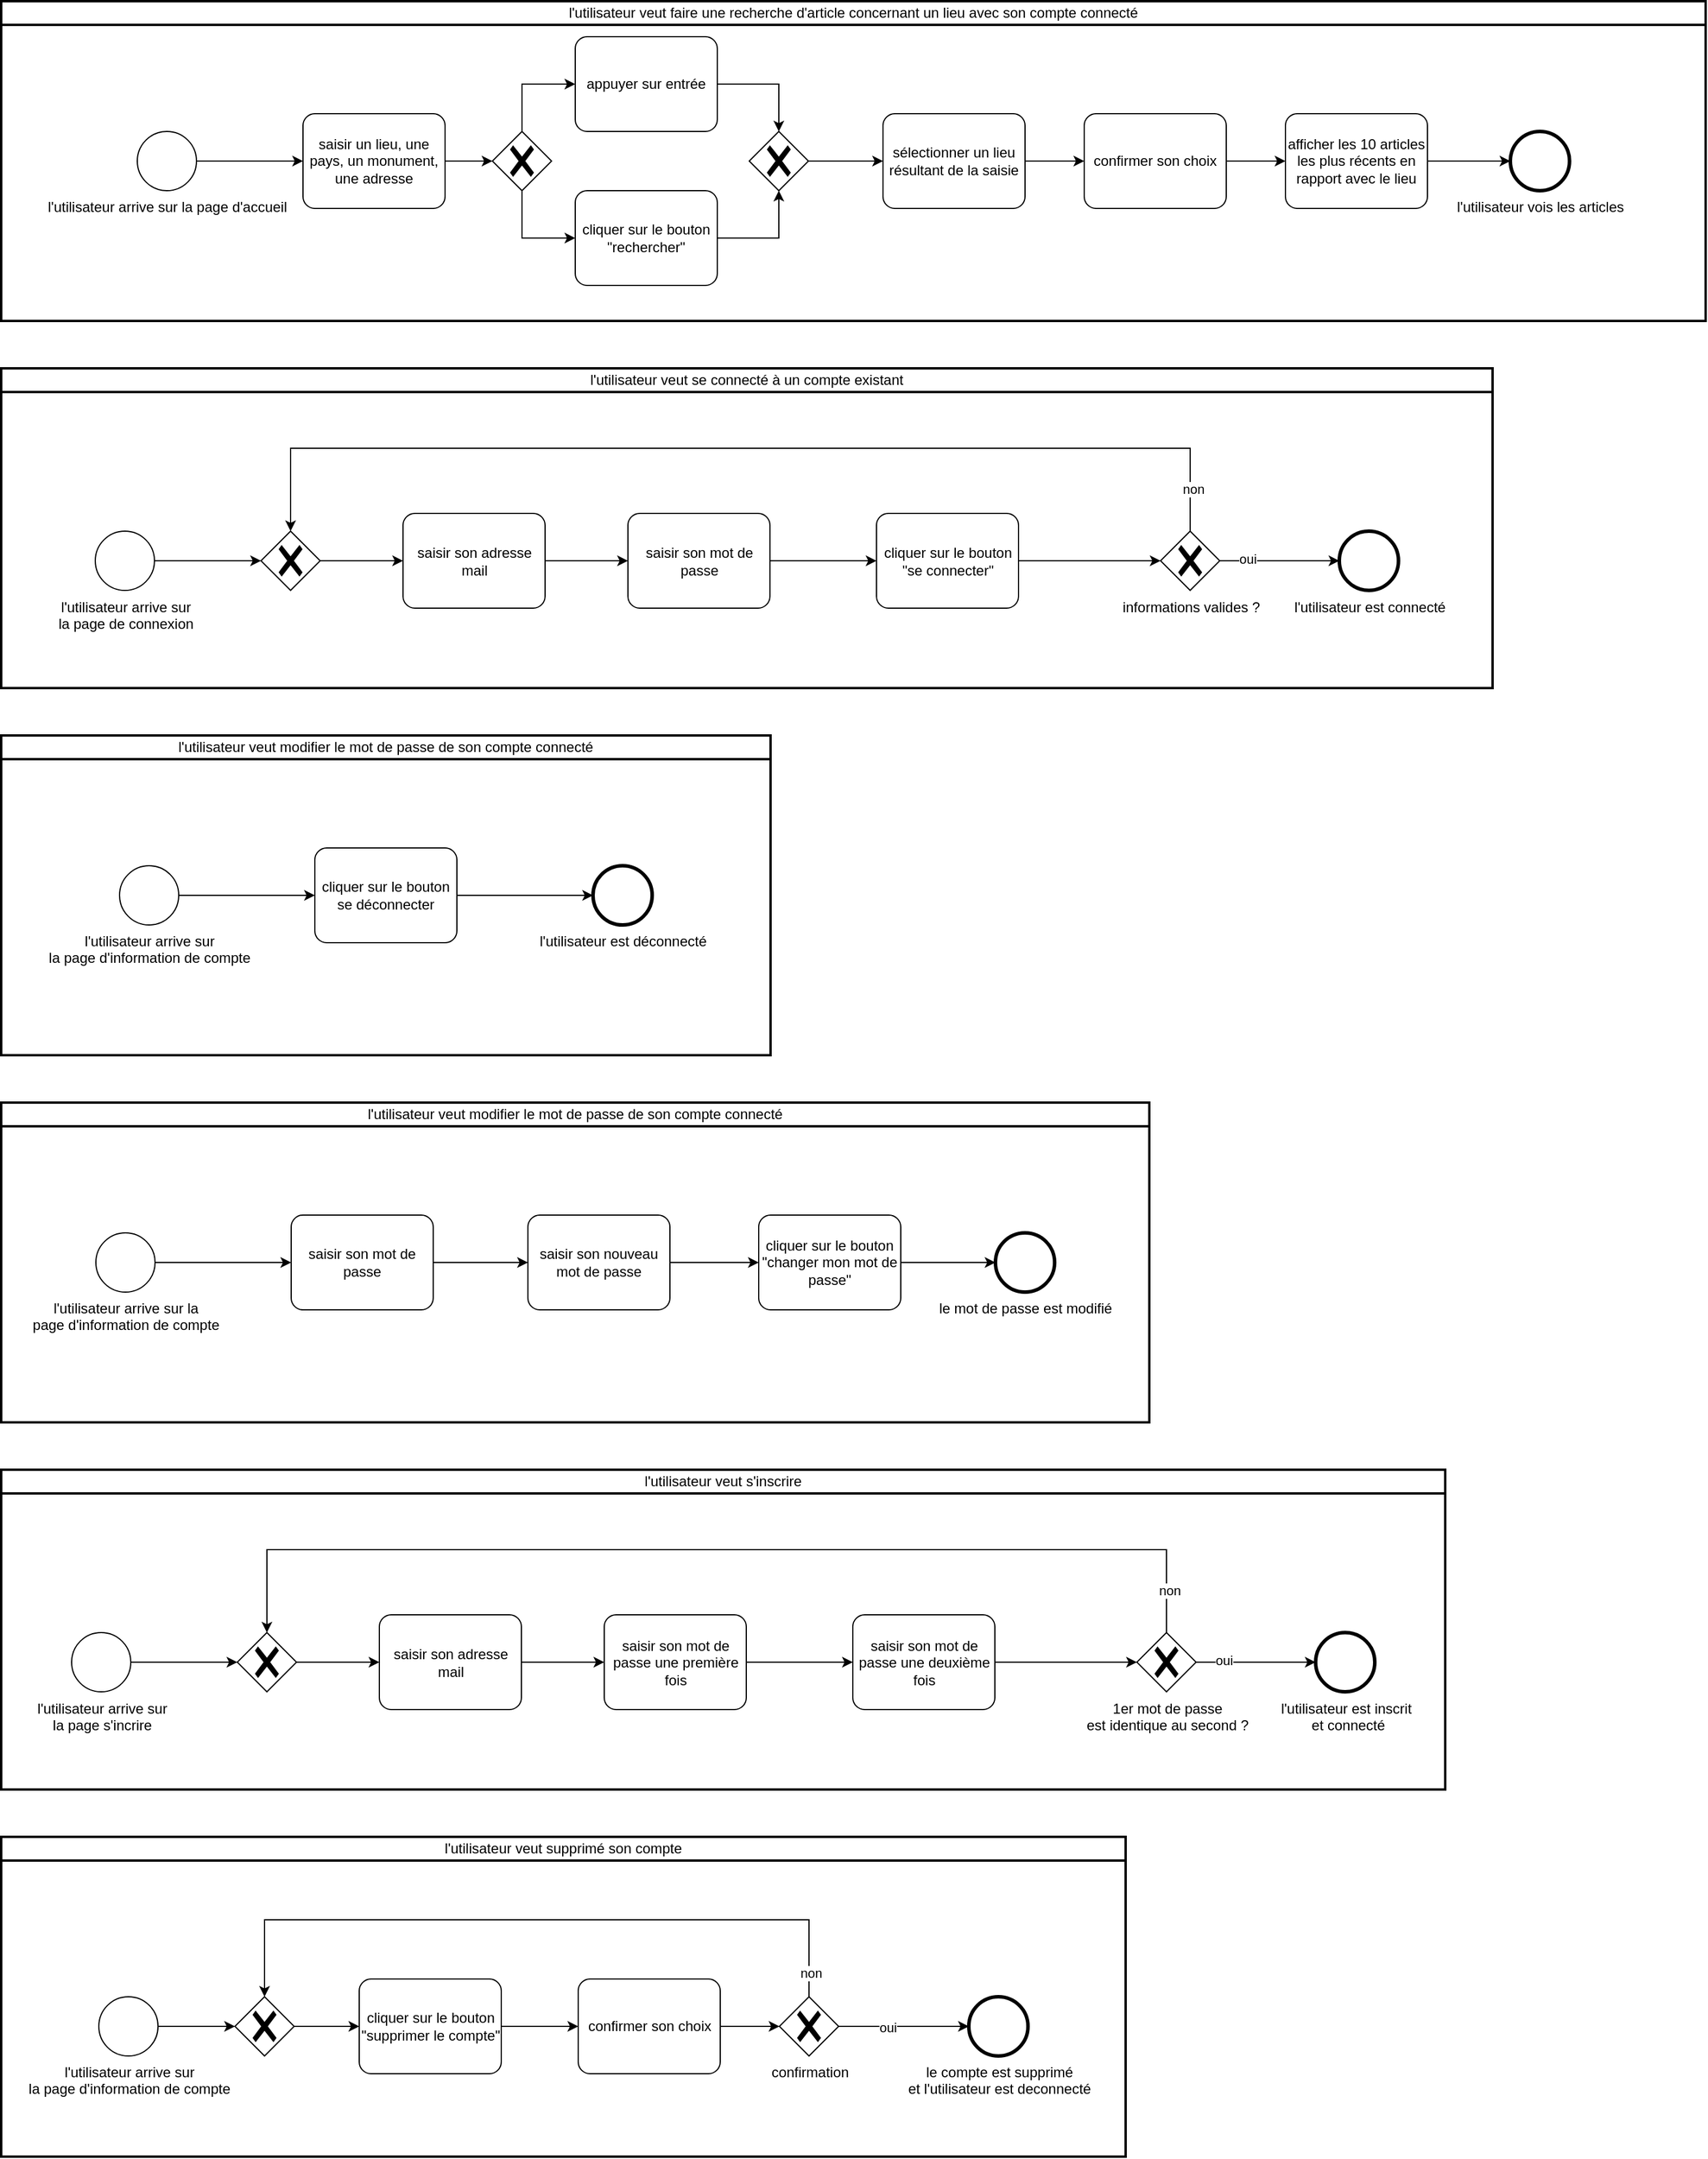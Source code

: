 <mxfile version="24.1.0" type="device">
  <diagram name="Page-1" id="KtthcLOev4WSxV8cNlgP">
    <mxGraphModel dx="4097" dy="3543" grid="1" gridSize="10" guides="1" tooltips="1" connect="1" arrows="1" fold="1" page="1" pageScale="1" pageWidth="827" pageHeight="1169" math="0" shadow="0">
      <root>
        <mxCell id="0" />
        <mxCell id="1" parent="0" />
        <mxCell id="ZIAsQ6MfSk-UaTK9Eklu-133" value="&lt;span style=&quot;text-wrap: nowrap; background-color: rgb(255, 255, 255);&quot;&gt;l&#39;utilisateur veut modifier le mot de passe de son compte connecté&lt;/span&gt;" style="swimlane;html=1;startSize=20;fontStyle=0;collapsible=0;horizontal=1;swimlaneLine=1;strokeWidth=2;swimlaneFillColor=#ffffff;whiteSpace=wrap;" vertex="1" parent="1">
          <mxGeometry x="80" y="-500" width="650" height="270" as="geometry" />
        </mxCell>
        <mxCell id="ZIAsQ6MfSk-UaTK9Eklu-59" value="l&#39;utilisateur arrive sur &lt;br&gt;la page d&#39;information de compte" style="points=[[0.145,0.145,0],[0.5,0,0],[0.855,0.145,0],[1,0.5,0],[0.855,0.855,0],[0.5,1,0],[0.145,0.855,0],[0,0.5,0]];shape=mxgraph.bpmn.event;html=1;verticalLabelPosition=bottom;labelBackgroundColor=#ffffff;verticalAlign=top;align=center;perimeter=ellipsePerimeter;outlineConnect=0;aspect=fixed;outline=standard;symbol=general;" vertex="1" parent="ZIAsQ6MfSk-UaTK9Eklu-133">
          <mxGeometry x="100" y="110" width="50" height="50" as="geometry" />
        </mxCell>
        <mxCell id="ZIAsQ6MfSk-UaTK9Eklu-60" value="cliquer sur le bouton se déconnecter" style="points=[[0.25,0,0],[0.5,0,0],[0.75,0,0],[1,0.25,0],[1,0.5,0],[1,0.75,0],[0.75,1,0],[0.5,1,0],[0.25,1,0],[0,0.75,0],[0,0.5,0],[0,0.25,0]];shape=mxgraph.bpmn.task;whiteSpace=wrap;rectStyle=rounded;size=10;html=1;container=1;expand=0;collapsible=0;taskMarker=abstract;" vertex="1" parent="ZIAsQ6MfSk-UaTK9Eklu-133">
          <mxGeometry x="265" y="95" width="120" height="80" as="geometry" />
        </mxCell>
        <mxCell id="ZIAsQ6MfSk-UaTK9Eklu-61" value="l&#39;utilisateur est déconnecté" style="points=[[0.145,0.145,0],[0.5,0,0],[0.855,0.145,0],[1,0.5,0],[0.855,0.855,0],[0.5,1,0],[0.145,0.855,0],[0,0.5,0]];shape=mxgraph.bpmn.event;html=1;verticalLabelPosition=bottom;labelBackgroundColor=#ffffff;verticalAlign=top;align=center;perimeter=ellipsePerimeter;outlineConnect=0;aspect=fixed;outline=end;symbol=terminate2;" vertex="1" parent="ZIAsQ6MfSk-UaTK9Eklu-133">
          <mxGeometry x="500" y="110" width="50" height="50" as="geometry" />
        </mxCell>
        <mxCell id="ZIAsQ6MfSk-UaTK9Eklu-62" style="edgeStyle=orthogonalEdgeStyle;rounded=0;orthogonalLoop=1;jettySize=auto;html=1;exitX=1;exitY=0.5;exitDx=0;exitDy=0;exitPerimeter=0;entryX=0;entryY=0.5;entryDx=0;entryDy=0;entryPerimeter=0;" edge="1" parent="ZIAsQ6MfSk-UaTK9Eklu-133" source="ZIAsQ6MfSk-UaTK9Eklu-59" target="ZIAsQ6MfSk-UaTK9Eklu-60">
          <mxGeometry relative="1" as="geometry" />
        </mxCell>
        <mxCell id="ZIAsQ6MfSk-UaTK9Eklu-63" style="edgeStyle=orthogonalEdgeStyle;rounded=0;orthogonalLoop=1;jettySize=auto;html=1;exitX=1;exitY=0.5;exitDx=0;exitDy=0;exitPerimeter=0;entryX=0;entryY=0.5;entryDx=0;entryDy=0;entryPerimeter=0;" edge="1" parent="ZIAsQ6MfSk-UaTK9Eklu-133" source="ZIAsQ6MfSk-UaTK9Eklu-60" target="ZIAsQ6MfSk-UaTK9Eklu-61">
          <mxGeometry relative="1" as="geometry" />
        </mxCell>
        <mxCell id="ZIAsQ6MfSk-UaTK9Eklu-115" value="&lt;span style=&quot;text-wrap: nowrap; background-color: rgb(255, 255, 255);&quot;&gt;l&#39;utilisateur veut se connecté à un compte existant&lt;/span&gt;" style="swimlane;html=1;startSize=20;fontStyle=0;collapsible=0;horizontal=1;swimlaneLine=1;strokeWidth=2;swimlaneFillColor=#ffffff;whiteSpace=wrap;" vertex="1" parent="1">
          <mxGeometry x="80" y="-810" width="1260" height="270" as="geometry" />
        </mxCell>
        <mxCell id="ZIAsQ6MfSk-UaTK9Eklu-4" value="l&#39;utilisateur arrive sur &lt;br&gt;la page de connexion" style="points=[[0.145,0.145,0],[0.5,0,0],[0.855,0.145,0],[1,0.5,0],[0.855,0.855,0],[0.5,1,0],[0.145,0.855,0],[0,0.5,0]];shape=mxgraph.bpmn.event;html=1;verticalLabelPosition=bottom;labelBackgroundColor=#ffffff;verticalAlign=top;align=center;perimeter=ellipsePerimeter;outlineConnect=0;aspect=fixed;outline=standard;symbol=general;" vertex="1" parent="ZIAsQ6MfSk-UaTK9Eklu-115">
          <mxGeometry x="79.5" y="137.5" width="50" height="50" as="geometry" />
        </mxCell>
        <mxCell id="ZIAsQ6MfSk-UaTK9Eklu-38" style="edgeStyle=orthogonalEdgeStyle;rounded=0;orthogonalLoop=1;jettySize=auto;html=1;exitX=1;exitY=0.5;exitDx=0;exitDy=0;exitPerimeter=0;entryX=0;entryY=0.5;entryDx=0;entryDy=0;entryPerimeter=0;" edge="1" parent="ZIAsQ6MfSk-UaTK9Eklu-115" source="ZIAsQ6MfSk-UaTK9Eklu-4" target="ZIAsQ6MfSk-UaTK9Eklu-53">
          <mxGeometry relative="1" as="geometry">
            <mxPoint x="219.5" y="162.5" as="targetPoint" />
          </mxGeometry>
        </mxCell>
        <mxCell id="ZIAsQ6MfSk-UaTK9Eklu-39" value="saisir son mot de passe" style="points=[[0.25,0,0],[0.5,0,0],[0.75,0,0],[1,0.25,0],[1,0.5,0],[1,0.75,0],[0.75,1,0],[0.5,1,0],[0.25,1,0],[0,0.75,0],[0,0.5,0],[0,0.25,0]];shape=mxgraph.bpmn.task;whiteSpace=wrap;rectStyle=rounded;size=10;html=1;container=1;expand=0;collapsible=0;taskMarker=abstract;" vertex="1" parent="ZIAsQ6MfSk-UaTK9Eklu-115">
          <mxGeometry x="529.5" y="122.5" width="120" height="80" as="geometry" />
        </mxCell>
        <mxCell id="ZIAsQ6MfSk-UaTK9Eklu-40" style="edgeStyle=orthogonalEdgeStyle;rounded=0;orthogonalLoop=1;jettySize=auto;html=1;exitX=1;exitY=0.5;exitDx=0;exitDy=0;exitPerimeter=0;entryX=0;entryY=0.5;entryDx=0;entryDy=0;entryPerimeter=0;" edge="1" parent="ZIAsQ6MfSk-UaTK9Eklu-115" source="ZIAsQ6MfSk-UaTK9Eklu-52" target="ZIAsQ6MfSk-UaTK9Eklu-39">
          <mxGeometry relative="1" as="geometry">
            <mxPoint x="439.5" y="162.5" as="sourcePoint" />
          </mxGeometry>
        </mxCell>
        <mxCell id="ZIAsQ6MfSk-UaTK9Eklu-41" value="cliquer sur le bouton &quot;se connecter&quot;" style="points=[[0.25,0,0],[0.5,0,0],[0.75,0,0],[1,0.25,0],[1,0.5,0],[1,0.75,0],[0.75,1,0],[0.5,1,0],[0.25,1,0],[0,0.75,0],[0,0.5,0],[0,0.25,0]];shape=mxgraph.bpmn.task;whiteSpace=wrap;rectStyle=rounded;size=10;html=1;container=1;expand=0;collapsible=0;taskMarker=abstract;" vertex="1" parent="ZIAsQ6MfSk-UaTK9Eklu-115">
          <mxGeometry x="739.5" y="122.5" width="120" height="80" as="geometry" />
        </mxCell>
        <mxCell id="ZIAsQ6MfSk-UaTK9Eklu-42" style="edgeStyle=orthogonalEdgeStyle;rounded=0;orthogonalLoop=1;jettySize=auto;html=1;exitX=1;exitY=0.5;exitDx=0;exitDy=0;exitPerimeter=0;entryX=0;entryY=0.5;entryDx=0;entryDy=0;entryPerimeter=0;" edge="1" parent="ZIAsQ6MfSk-UaTK9Eklu-115" source="ZIAsQ6MfSk-UaTK9Eklu-39" target="ZIAsQ6MfSk-UaTK9Eklu-41">
          <mxGeometry relative="1" as="geometry" />
        </mxCell>
        <mxCell id="ZIAsQ6MfSk-UaTK9Eklu-44" style="edgeStyle=orthogonalEdgeStyle;rounded=0;orthogonalLoop=1;jettySize=auto;html=1;exitX=1;exitY=0.5;exitDx=0;exitDy=0;exitPerimeter=0;entryX=0;entryY=0.5;entryDx=0;entryDy=0;entryPerimeter=0;" edge="1" parent="ZIAsQ6MfSk-UaTK9Eklu-115" source="ZIAsQ6MfSk-UaTK9Eklu-41" target="ZIAsQ6MfSk-UaTK9Eklu-45">
          <mxGeometry relative="1" as="geometry">
            <mxPoint x="949.5" y="162.5" as="targetPoint" />
          </mxGeometry>
        </mxCell>
        <mxCell id="ZIAsQ6MfSk-UaTK9Eklu-45" value="informations valides ?" style="points=[[0.25,0.25,0],[0.5,0,0],[0.75,0.25,0],[1,0.5,0],[0.75,0.75,0],[0.5,1,0],[0.25,0.75,0],[0,0.5,0]];shape=mxgraph.bpmn.gateway2;html=1;verticalLabelPosition=bottom;labelBackgroundColor=#ffffff;verticalAlign=top;align=center;perimeter=rhombusPerimeter;outlineConnect=0;outline=none;symbol=none;gwType=exclusive;" vertex="1" parent="ZIAsQ6MfSk-UaTK9Eklu-115">
          <mxGeometry x="979.5" y="137.5" width="50" height="50" as="geometry" />
        </mxCell>
        <mxCell id="ZIAsQ6MfSk-UaTK9Eklu-48" value="l&#39;utilisateur est connecté" style="points=[[0.145,0.145,0],[0.5,0,0],[0.855,0.145,0],[1,0.5,0],[0.855,0.855,0],[0.5,1,0],[0.145,0.855,0],[0,0.5,0]];shape=mxgraph.bpmn.event;html=1;verticalLabelPosition=bottom;labelBackgroundColor=#ffffff;verticalAlign=top;align=center;perimeter=ellipsePerimeter;outlineConnect=0;aspect=fixed;outline=end;symbol=terminate2;" vertex="1" parent="ZIAsQ6MfSk-UaTK9Eklu-115">
          <mxGeometry x="1130.5" y="137.5" width="50" height="50" as="geometry" />
        </mxCell>
        <mxCell id="ZIAsQ6MfSk-UaTK9Eklu-52" value="saisir son adresse mail" style="points=[[0.25,0,0],[0.5,0,0],[0.75,0,0],[1,0.25,0],[1,0.5,0],[1,0.75,0],[0.75,1,0],[0.5,1,0],[0.25,1,0],[0,0.75,0],[0,0.5,0],[0,0.25,0]];shape=mxgraph.bpmn.task;whiteSpace=wrap;rectStyle=rounded;size=10;html=1;container=1;expand=0;collapsible=0;taskMarker=abstract;" vertex="1" parent="ZIAsQ6MfSk-UaTK9Eklu-115">
          <mxGeometry x="339.5" y="122.5" width="120" height="80" as="geometry" />
        </mxCell>
        <mxCell id="ZIAsQ6MfSk-UaTK9Eklu-53" value="" style="points=[[0.25,0.25,0],[0.5,0,0],[0.75,0.25,0],[1,0.5,0],[0.75,0.75,0],[0.5,1,0],[0.25,0.75,0],[0,0.5,0]];shape=mxgraph.bpmn.gateway2;html=1;verticalLabelPosition=bottom;labelBackgroundColor=#ffffff;verticalAlign=top;align=center;perimeter=rhombusPerimeter;outlineConnect=0;outline=none;symbol=none;gwType=exclusive;" vertex="1" parent="ZIAsQ6MfSk-UaTK9Eklu-115">
          <mxGeometry x="219.5" y="137.5" width="50" height="50" as="geometry" />
        </mxCell>
        <mxCell id="ZIAsQ6MfSk-UaTK9Eklu-54" style="edgeStyle=orthogonalEdgeStyle;rounded=0;orthogonalLoop=1;jettySize=auto;html=1;exitX=0.5;exitY=0;exitDx=0;exitDy=0;exitPerimeter=0;entryX=0.5;entryY=0;entryDx=0;entryDy=0;entryPerimeter=0;" edge="1" parent="ZIAsQ6MfSk-UaTK9Eklu-115" source="ZIAsQ6MfSk-UaTK9Eklu-45" target="ZIAsQ6MfSk-UaTK9Eklu-53">
          <mxGeometry relative="1" as="geometry">
            <Array as="points">
              <mxPoint x="1004.5" y="67.5" />
              <mxPoint x="244.5" y="67.5" />
            </Array>
          </mxGeometry>
        </mxCell>
        <mxCell id="ZIAsQ6MfSk-UaTK9Eklu-56" value="non" style="edgeLabel;html=1;align=center;verticalAlign=middle;resizable=0;points=[];" vertex="1" connectable="0" parent="ZIAsQ6MfSk-UaTK9Eklu-54">
          <mxGeometry x="-0.92" y="-2" relative="1" as="geometry">
            <mxPoint as="offset" />
          </mxGeometry>
        </mxCell>
        <mxCell id="ZIAsQ6MfSk-UaTK9Eklu-55" style="edgeStyle=orthogonalEdgeStyle;rounded=0;orthogonalLoop=1;jettySize=auto;html=1;exitX=1;exitY=0.5;exitDx=0;exitDy=0;exitPerimeter=0;entryX=0;entryY=0.5;entryDx=0;entryDy=0;entryPerimeter=0;" edge="1" parent="ZIAsQ6MfSk-UaTK9Eklu-115" source="ZIAsQ6MfSk-UaTK9Eklu-45" target="ZIAsQ6MfSk-UaTK9Eklu-48">
          <mxGeometry relative="1" as="geometry" />
        </mxCell>
        <mxCell id="ZIAsQ6MfSk-UaTK9Eklu-57" value="oui" style="edgeLabel;html=1;align=center;verticalAlign=middle;resizable=0;points=[];" vertex="1" connectable="0" parent="ZIAsQ6MfSk-UaTK9Eklu-55">
          <mxGeometry x="-0.545" y="2" relative="1" as="geometry">
            <mxPoint as="offset" />
          </mxGeometry>
        </mxCell>
        <mxCell id="ZIAsQ6MfSk-UaTK9Eklu-58" style="edgeStyle=orthogonalEdgeStyle;rounded=0;orthogonalLoop=1;jettySize=auto;html=1;exitX=1;exitY=0.5;exitDx=0;exitDy=0;exitPerimeter=0;entryX=0;entryY=0.5;entryDx=0;entryDy=0;entryPerimeter=0;" edge="1" parent="ZIAsQ6MfSk-UaTK9Eklu-115" source="ZIAsQ6MfSk-UaTK9Eklu-53" target="ZIAsQ6MfSk-UaTK9Eklu-52">
          <mxGeometry relative="1" as="geometry" />
        </mxCell>
        <mxCell id="ZIAsQ6MfSk-UaTK9Eklu-114" value="&lt;span style=&quot;text-wrap: nowrap; background-color: rgb(255, 255, 255);&quot;&gt;l&#39;utilisateur veut s&#39;inscrire&lt;/span&gt;" style="swimlane;html=1;startSize=20;fontStyle=0;collapsible=0;horizontal=1;swimlaneLine=1;strokeWidth=2;swimlaneFillColor=#ffffff;whiteSpace=wrap;" vertex="1" parent="1">
          <mxGeometry x="80" y="120" width="1220" height="270" as="geometry" />
        </mxCell>
        <mxCell id="ZIAsQ6MfSk-UaTK9Eklu-76" value="l&#39;utilisateur arrive sur &lt;br&gt;la page s&#39;incrire" style="points=[[0.145,0.145,0],[0.5,0,0],[0.855,0.145,0],[1,0.5,0],[0.855,0.855,0],[0.5,1,0],[0.145,0.855,0],[0,0.5,0]];shape=mxgraph.bpmn.event;html=1;verticalLabelPosition=bottom;labelBackgroundColor=#ffffff;verticalAlign=top;align=center;perimeter=ellipsePerimeter;outlineConnect=0;aspect=fixed;outline=standard;symbol=general;" vertex="1" parent="ZIAsQ6MfSk-UaTK9Eklu-114">
          <mxGeometry x="59.5" y="137.5" width="50" height="50" as="geometry" />
        </mxCell>
        <mxCell id="ZIAsQ6MfSk-UaTK9Eklu-77" style="edgeStyle=orthogonalEdgeStyle;rounded=0;orthogonalLoop=1;jettySize=auto;html=1;exitX=1;exitY=0.5;exitDx=0;exitDy=0;exitPerimeter=0;entryX=0;entryY=0.5;entryDx=0;entryDy=0;entryPerimeter=0;" edge="1" parent="ZIAsQ6MfSk-UaTK9Eklu-114" source="ZIAsQ6MfSk-UaTK9Eklu-76" target="ZIAsQ6MfSk-UaTK9Eklu-86">
          <mxGeometry relative="1" as="geometry">
            <mxPoint x="199.5" y="162.5" as="targetPoint" />
          </mxGeometry>
        </mxCell>
        <mxCell id="ZIAsQ6MfSk-UaTK9Eklu-78" value="saisir son mot de passe une première fois" style="points=[[0.25,0,0],[0.5,0,0],[0.75,0,0],[1,0.25,0],[1,0.5,0],[1,0.75,0],[0.75,1,0],[0.5,1,0],[0.25,1,0],[0,0.75,0],[0,0.5,0],[0,0.25,0]];shape=mxgraph.bpmn.task;whiteSpace=wrap;rectStyle=rounded;size=10;html=1;container=1;expand=0;collapsible=0;taskMarker=abstract;" vertex="1" parent="ZIAsQ6MfSk-UaTK9Eklu-114">
          <mxGeometry x="509.5" y="122.5" width="120" height="80" as="geometry" />
        </mxCell>
        <mxCell id="ZIAsQ6MfSk-UaTK9Eklu-79" style="edgeStyle=orthogonalEdgeStyle;rounded=0;orthogonalLoop=1;jettySize=auto;html=1;exitX=1;exitY=0.5;exitDx=0;exitDy=0;exitPerimeter=0;entryX=0;entryY=0.5;entryDx=0;entryDy=0;entryPerimeter=0;" edge="1" parent="ZIAsQ6MfSk-UaTK9Eklu-114" source="ZIAsQ6MfSk-UaTK9Eklu-85" target="ZIAsQ6MfSk-UaTK9Eklu-78">
          <mxGeometry relative="1" as="geometry">
            <mxPoint x="419.5" y="162.5" as="sourcePoint" />
          </mxGeometry>
        </mxCell>
        <mxCell id="ZIAsQ6MfSk-UaTK9Eklu-81" style="edgeStyle=orthogonalEdgeStyle;rounded=0;orthogonalLoop=1;jettySize=auto;html=1;exitX=1;exitY=0.5;exitDx=0;exitDy=0;exitPerimeter=0;entryX=0;entryY=0.5;entryDx=0;entryDy=0;entryPerimeter=0;" edge="1" parent="ZIAsQ6MfSk-UaTK9Eklu-114" source="ZIAsQ6MfSk-UaTK9Eklu-78" target="ZIAsQ6MfSk-UaTK9Eklu-92">
          <mxGeometry relative="1" as="geometry">
            <mxPoint x="719.5" y="162.5" as="targetPoint" />
          </mxGeometry>
        </mxCell>
        <mxCell id="ZIAsQ6MfSk-UaTK9Eklu-82" style="edgeStyle=orthogonalEdgeStyle;rounded=0;orthogonalLoop=1;jettySize=auto;html=1;exitX=1;exitY=0.5;exitDx=0;exitDy=0;exitPerimeter=0;entryX=0;entryY=0.5;entryDx=0;entryDy=0;entryPerimeter=0;" edge="1" parent="ZIAsQ6MfSk-UaTK9Eklu-114" source="ZIAsQ6MfSk-UaTK9Eklu-92" target="ZIAsQ6MfSk-UaTK9Eklu-83">
          <mxGeometry relative="1" as="geometry">
            <mxPoint x="929.5" y="162.5" as="targetPoint" />
            <mxPoint x="839.5" y="162.5" as="sourcePoint" />
          </mxGeometry>
        </mxCell>
        <mxCell id="ZIAsQ6MfSk-UaTK9Eklu-83" value="1er mot de passe &lt;br&gt;est identique au second ?" style="points=[[0.25,0.25,0],[0.5,0,0],[0.75,0.25,0],[1,0.5,0],[0.75,0.75,0],[0.5,1,0],[0.25,0.75,0],[0,0.5,0]];shape=mxgraph.bpmn.gateway2;html=1;verticalLabelPosition=bottom;labelBackgroundColor=#ffffff;verticalAlign=top;align=center;perimeter=rhombusPerimeter;outlineConnect=0;outline=none;symbol=none;gwType=exclusive;" vertex="1" parent="ZIAsQ6MfSk-UaTK9Eklu-114">
          <mxGeometry x="959.5" y="137.5" width="50" height="50" as="geometry" />
        </mxCell>
        <mxCell id="ZIAsQ6MfSk-UaTK9Eklu-84" value="l&#39;utilisateur est inscrit&lt;br&gt;&amp;nbsp;et connecté" style="points=[[0.145,0.145,0],[0.5,0,0],[0.855,0.145,0],[1,0.5,0],[0.855,0.855,0],[0.5,1,0],[0.145,0.855,0],[0,0.5,0]];shape=mxgraph.bpmn.event;html=1;verticalLabelPosition=bottom;labelBackgroundColor=#ffffff;verticalAlign=top;align=center;perimeter=ellipsePerimeter;outlineConnect=0;aspect=fixed;outline=end;symbol=terminate2;" vertex="1" parent="ZIAsQ6MfSk-UaTK9Eklu-114">
          <mxGeometry x="1110.5" y="137.5" width="50" height="50" as="geometry" />
        </mxCell>
        <mxCell id="ZIAsQ6MfSk-UaTK9Eklu-85" value="saisir son adresse mail" style="points=[[0.25,0,0],[0.5,0,0],[0.75,0,0],[1,0.25,0],[1,0.5,0],[1,0.75,0],[0.75,1,0],[0.5,1,0],[0.25,1,0],[0,0.75,0],[0,0.5,0],[0,0.25,0]];shape=mxgraph.bpmn.task;whiteSpace=wrap;rectStyle=rounded;size=10;html=1;container=1;expand=0;collapsible=0;taskMarker=abstract;" vertex="1" parent="ZIAsQ6MfSk-UaTK9Eklu-114">
          <mxGeometry x="319.5" y="122.5" width="120" height="80" as="geometry" />
        </mxCell>
        <mxCell id="ZIAsQ6MfSk-UaTK9Eklu-86" value="" style="points=[[0.25,0.25,0],[0.5,0,0],[0.75,0.25,0],[1,0.5,0],[0.75,0.75,0],[0.5,1,0],[0.25,0.75,0],[0,0.5,0]];shape=mxgraph.bpmn.gateway2;html=1;verticalLabelPosition=bottom;labelBackgroundColor=#ffffff;verticalAlign=top;align=center;perimeter=rhombusPerimeter;outlineConnect=0;outline=none;symbol=none;gwType=exclusive;" vertex="1" parent="ZIAsQ6MfSk-UaTK9Eklu-114">
          <mxGeometry x="199.5" y="137.5" width="50" height="50" as="geometry" />
        </mxCell>
        <mxCell id="ZIAsQ6MfSk-UaTK9Eklu-87" style="edgeStyle=orthogonalEdgeStyle;rounded=0;orthogonalLoop=1;jettySize=auto;html=1;exitX=0.5;exitY=0;exitDx=0;exitDy=0;exitPerimeter=0;entryX=0.5;entryY=0;entryDx=0;entryDy=0;entryPerimeter=0;" edge="1" parent="ZIAsQ6MfSk-UaTK9Eklu-114" source="ZIAsQ6MfSk-UaTK9Eklu-83" target="ZIAsQ6MfSk-UaTK9Eklu-86">
          <mxGeometry relative="1" as="geometry">
            <Array as="points">
              <mxPoint x="984.5" y="67.5" />
              <mxPoint x="224.5" y="67.5" />
            </Array>
          </mxGeometry>
        </mxCell>
        <mxCell id="ZIAsQ6MfSk-UaTK9Eklu-88" value="non" style="edgeLabel;html=1;align=center;verticalAlign=middle;resizable=0;points=[];" vertex="1" connectable="0" parent="ZIAsQ6MfSk-UaTK9Eklu-87">
          <mxGeometry x="-0.92" y="-2" relative="1" as="geometry">
            <mxPoint as="offset" />
          </mxGeometry>
        </mxCell>
        <mxCell id="ZIAsQ6MfSk-UaTK9Eklu-89" style="edgeStyle=orthogonalEdgeStyle;rounded=0;orthogonalLoop=1;jettySize=auto;html=1;exitX=1;exitY=0.5;exitDx=0;exitDy=0;exitPerimeter=0;entryX=0;entryY=0.5;entryDx=0;entryDy=0;entryPerimeter=0;" edge="1" parent="ZIAsQ6MfSk-UaTK9Eklu-114" source="ZIAsQ6MfSk-UaTK9Eklu-83" target="ZIAsQ6MfSk-UaTK9Eklu-84">
          <mxGeometry relative="1" as="geometry" />
        </mxCell>
        <mxCell id="ZIAsQ6MfSk-UaTK9Eklu-90" value="oui" style="edgeLabel;html=1;align=center;verticalAlign=middle;resizable=0;points=[];" vertex="1" connectable="0" parent="ZIAsQ6MfSk-UaTK9Eklu-89">
          <mxGeometry x="-0.545" y="2" relative="1" as="geometry">
            <mxPoint as="offset" />
          </mxGeometry>
        </mxCell>
        <mxCell id="ZIAsQ6MfSk-UaTK9Eklu-91" style="edgeStyle=orthogonalEdgeStyle;rounded=0;orthogonalLoop=1;jettySize=auto;html=1;exitX=1;exitY=0.5;exitDx=0;exitDy=0;exitPerimeter=0;entryX=0;entryY=0.5;entryDx=0;entryDy=0;entryPerimeter=0;" edge="1" parent="ZIAsQ6MfSk-UaTK9Eklu-114" source="ZIAsQ6MfSk-UaTK9Eklu-86" target="ZIAsQ6MfSk-UaTK9Eklu-85">
          <mxGeometry relative="1" as="geometry" />
        </mxCell>
        <mxCell id="ZIAsQ6MfSk-UaTK9Eklu-92" value="saisir son mot de passe une deuxième fois" style="points=[[0.25,0,0],[0.5,0,0],[0.75,0,0],[1,0.25,0],[1,0.5,0],[1,0.75,0],[0.75,1,0],[0.5,1,0],[0.25,1,0],[0,0.75,0],[0,0.5,0],[0,0.25,0]];shape=mxgraph.bpmn.task;whiteSpace=wrap;rectStyle=rounded;size=10;html=1;container=1;expand=0;collapsible=0;taskMarker=abstract;" vertex="1" parent="ZIAsQ6MfSk-UaTK9Eklu-114">
          <mxGeometry x="719.5" y="122.5" width="120" height="80" as="geometry" />
        </mxCell>
        <mxCell id="ZIAsQ6MfSk-UaTK9Eklu-113" value="&lt;span style=&quot;text-wrap: nowrap; background-color: rgb(255, 255, 255);&quot;&gt;l&#39;utilisateur veut supprimé son compte&lt;/span&gt;" style="swimlane;html=1;startSize=20;fontStyle=0;collapsible=0;horizontal=1;swimlaneLine=1;strokeWidth=2;swimlaneFillColor=#ffffff;whiteSpace=wrap;" vertex="1" parent="1">
          <mxGeometry x="80" y="430" width="950" height="270" as="geometry" />
        </mxCell>
        <mxCell id="ZIAsQ6MfSk-UaTK9Eklu-94" value="l&#39;utilisateur arrive sur &lt;br&gt;la page d&#39;information de compte" style="points=[[0.145,0.145,0],[0.5,0,0],[0.855,0.145,0],[1,0.5,0],[0.855,0.855,0],[0.5,1,0],[0.145,0.855,0],[0,0.5,0]];shape=mxgraph.bpmn.event;html=1;verticalLabelPosition=bottom;labelBackgroundColor=#ffffff;verticalAlign=top;align=center;perimeter=ellipsePerimeter;outlineConnect=0;aspect=fixed;outline=standard;symbol=general;" vertex="1" parent="ZIAsQ6MfSk-UaTK9Eklu-113">
          <mxGeometry x="82.5" y="135" width="50" height="50" as="geometry" />
        </mxCell>
        <mxCell id="ZIAsQ6MfSk-UaTK9Eklu-95" value="cliquer sur le bouton &quot;supprimer le compte&quot;" style="points=[[0.25,0,0],[0.5,0,0],[0.75,0,0],[1,0.25,0],[1,0.5,0],[1,0.75,0],[0.75,1,0],[0.5,1,0],[0.25,1,0],[0,0.75,0],[0,0.5,0],[0,0.25,0]];shape=mxgraph.bpmn.task;whiteSpace=wrap;rectStyle=rounded;size=10;html=1;container=1;expand=0;collapsible=0;taskMarker=abstract;" vertex="1" parent="ZIAsQ6MfSk-UaTK9Eklu-113">
          <mxGeometry x="302.5" y="120" width="120" height="80" as="geometry" />
        </mxCell>
        <mxCell id="ZIAsQ6MfSk-UaTK9Eklu-100" value="confirmer son choix" style="points=[[0.25,0,0],[0.5,0,0],[0.75,0,0],[1,0.25,0],[1,0.5,0],[1,0.75,0],[0.75,1,0],[0.5,1,0],[0.25,1,0],[0,0.75,0],[0,0.5,0],[0,0.25,0]];shape=mxgraph.bpmn.task;whiteSpace=wrap;rectStyle=rounded;size=10;html=1;container=1;expand=0;collapsible=0;taskMarker=abstract;" vertex="1" parent="ZIAsQ6MfSk-UaTK9Eklu-113">
          <mxGeometry x="487.5" y="120" width="120" height="80" as="geometry" />
        </mxCell>
        <mxCell id="ZIAsQ6MfSk-UaTK9Eklu-102" style="edgeStyle=orthogonalEdgeStyle;rounded=0;orthogonalLoop=1;jettySize=auto;html=1;exitX=1;exitY=0.5;exitDx=0;exitDy=0;exitPerimeter=0;entryX=0;entryY=0.5;entryDx=0;entryDy=0;entryPerimeter=0;" edge="1" parent="ZIAsQ6MfSk-UaTK9Eklu-113" source="ZIAsQ6MfSk-UaTK9Eklu-100" target="ZIAsQ6MfSk-UaTK9Eklu-105">
          <mxGeometry relative="1" as="geometry">
            <mxPoint x="767.5" y="160" as="targetPoint" />
          </mxGeometry>
        </mxCell>
        <mxCell id="ZIAsQ6MfSk-UaTK9Eklu-103" style="edgeStyle=orthogonalEdgeStyle;rounded=0;orthogonalLoop=1;jettySize=auto;html=1;exitX=1;exitY=0.5;exitDx=0;exitDy=0;exitPerimeter=0;entryX=0;entryY=0.5;entryDx=0;entryDy=0;entryPerimeter=0;" edge="1" parent="ZIAsQ6MfSk-UaTK9Eklu-113" source="ZIAsQ6MfSk-UaTK9Eklu-95" target="ZIAsQ6MfSk-UaTK9Eklu-100">
          <mxGeometry relative="1" as="geometry" />
        </mxCell>
        <mxCell id="ZIAsQ6MfSk-UaTK9Eklu-104" value="le compte est supprimé&lt;br&gt;et l&#39;utilisateur est deconnecté" style="points=[[0.145,0.145,0],[0.5,0,0],[0.855,0.145,0],[1,0.5,0],[0.855,0.855,0],[0.5,1,0],[0.145,0.855,0],[0,0.5,0]];shape=mxgraph.bpmn.event;html=1;verticalLabelPosition=bottom;labelBackgroundColor=#ffffff;verticalAlign=top;align=center;perimeter=ellipsePerimeter;outlineConnect=0;aspect=fixed;outline=end;symbol=terminate2;" vertex="1" parent="ZIAsQ6MfSk-UaTK9Eklu-113">
          <mxGeometry x="817.5" y="135" width="50" height="50" as="geometry" />
        </mxCell>
        <mxCell id="ZIAsQ6MfSk-UaTK9Eklu-111" style="edgeStyle=orthogonalEdgeStyle;rounded=0;orthogonalLoop=1;jettySize=auto;html=1;exitX=1;exitY=0.5;exitDx=0;exitDy=0;exitPerimeter=0;" edge="1" parent="ZIAsQ6MfSk-UaTK9Eklu-113" source="ZIAsQ6MfSk-UaTK9Eklu-105" target="ZIAsQ6MfSk-UaTK9Eklu-104">
          <mxGeometry relative="1" as="geometry" />
        </mxCell>
        <mxCell id="ZIAsQ6MfSk-UaTK9Eklu-112" value="oui" style="edgeLabel;html=1;align=center;verticalAlign=middle;resizable=0;points=[];" vertex="1" connectable="0" parent="ZIAsQ6MfSk-UaTK9Eklu-111">
          <mxGeometry x="-0.255" y="-1" relative="1" as="geometry">
            <mxPoint as="offset" />
          </mxGeometry>
        </mxCell>
        <mxCell id="ZIAsQ6MfSk-UaTK9Eklu-105" value="confirmation" style="points=[[0.25,0.25,0],[0.5,0,0],[0.75,0.25,0],[1,0.5,0],[0.75,0.75,0],[0.5,1,0],[0.25,0.75,0],[0,0.5,0]];shape=mxgraph.bpmn.gateway2;html=1;verticalLabelPosition=bottom;labelBackgroundColor=#ffffff;verticalAlign=top;align=center;perimeter=rhombusPerimeter;outlineConnect=0;outline=none;symbol=none;gwType=exclusive;" vertex="1" parent="ZIAsQ6MfSk-UaTK9Eklu-113">
          <mxGeometry x="657.5" y="135" width="50" height="50" as="geometry" />
        </mxCell>
        <mxCell id="ZIAsQ6MfSk-UaTK9Eklu-106" value="" style="points=[[0.25,0.25,0],[0.5,0,0],[0.75,0.25,0],[1,0.5,0],[0.75,0.75,0],[0.5,1,0],[0.25,0.75,0],[0,0.5,0]];shape=mxgraph.bpmn.gateway2;html=1;verticalLabelPosition=bottom;labelBackgroundColor=#ffffff;verticalAlign=top;align=center;perimeter=rhombusPerimeter;outlineConnect=0;outline=none;symbol=none;gwType=exclusive;" vertex="1" parent="ZIAsQ6MfSk-UaTK9Eklu-113">
          <mxGeometry x="197.5" y="135" width="50" height="50" as="geometry" />
        </mxCell>
        <mxCell id="ZIAsQ6MfSk-UaTK9Eklu-107" style="edgeStyle=orthogonalEdgeStyle;rounded=0;orthogonalLoop=1;jettySize=auto;html=1;exitX=1;exitY=0.5;exitDx=0;exitDy=0;exitPerimeter=0;entryX=0;entryY=0.5;entryDx=0;entryDy=0;entryPerimeter=0;" edge="1" parent="ZIAsQ6MfSk-UaTK9Eklu-113" source="ZIAsQ6MfSk-UaTK9Eklu-94" target="ZIAsQ6MfSk-UaTK9Eklu-106">
          <mxGeometry relative="1" as="geometry" />
        </mxCell>
        <mxCell id="ZIAsQ6MfSk-UaTK9Eklu-108" style="edgeStyle=orthogonalEdgeStyle;rounded=0;orthogonalLoop=1;jettySize=auto;html=1;exitX=1;exitY=0.5;exitDx=0;exitDy=0;exitPerimeter=0;entryX=0;entryY=0.5;entryDx=0;entryDy=0;entryPerimeter=0;" edge="1" parent="ZIAsQ6MfSk-UaTK9Eklu-113" source="ZIAsQ6MfSk-UaTK9Eklu-106" target="ZIAsQ6MfSk-UaTK9Eklu-95">
          <mxGeometry relative="1" as="geometry" />
        </mxCell>
        <mxCell id="ZIAsQ6MfSk-UaTK9Eklu-109" style="edgeStyle=orthogonalEdgeStyle;rounded=0;orthogonalLoop=1;jettySize=auto;html=1;exitX=0.5;exitY=0;exitDx=0;exitDy=0;exitPerimeter=0;entryX=0.5;entryY=0;entryDx=0;entryDy=0;entryPerimeter=0;" edge="1" parent="ZIAsQ6MfSk-UaTK9Eklu-113" source="ZIAsQ6MfSk-UaTK9Eklu-105" target="ZIAsQ6MfSk-UaTK9Eklu-106">
          <mxGeometry relative="1" as="geometry">
            <Array as="points">
              <mxPoint x="682.5" y="70" />
              <mxPoint x="222.5" y="70" />
            </Array>
          </mxGeometry>
        </mxCell>
        <mxCell id="ZIAsQ6MfSk-UaTK9Eklu-110" value="non" style="edgeLabel;html=1;align=center;verticalAlign=middle;resizable=0;points=[];" vertex="1" connectable="0" parent="ZIAsQ6MfSk-UaTK9Eklu-109">
          <mxGeometry x="-0.932" y="-1" relative="1" as="geometry">
            <mxPoint as="offset" />
          </mxGeometry>
        </mxCell>
        <mxCell id="ZIAsQ6MfSk-UaTK9Eklu-36" value="&lt;span style=&quot;text-wrap: nowrap; background-color: rgb(255, 255, 255);&quot;&gt;l&#39;utilisateur veut faire une recherche&amp;nbsp;&lt;/span&gt;&lt;span style=&quot;text-wrap: nowrap; background-color: rgb(255, 255, 255);&quot;&gt;d&#39;article concernant un lieu avec son compte connecté&lt;/span&gt;" style="swimlane;html=1;startSize=20;fontStyle=0;collapsible=0;horizontal=1;swimlaneLine=1;strokeWidth=2;swimlaneFillColor=#ffffff;whiteSpace=wrap;" vertex="1" parent="1">
          <mxGeometry x="80" y="-1120" width="1440" height="270" as="geometry" />
        </mxCell>
        <mxCell id="ZIAsQ6MfSk-UaTK9Eklu-1" value="l&#39;utilisateur arrive sur la page d&#39;accueil" style="points=[[0.145,0.145,0],[0.5,0,0],[0.855,0.145,0],[1,0.5,0],[0.855,0.855,0],[0.5,1,0],[0.145,0.855,0],[0,0.5,0]];shape=mxgraph.bpmn.event;html=1;verticalLabelPosition=bottom;labelBackgroundColor=#ffffff;verticalAlign=top;align=center;perimeter=ellipsePerimeter;outlineConnect=0;aspect=fixed;outline=standard;symbol=general;" vertex="1" parent="ZIAsQ6MfSk-UaTK9Eklu-36">
          <mxGeometry x="115" y="110" width="50" height="50" as="geometry" />
        </mxCell>
        <mxCell id="ZIAsQ6MfSk-UaTK9Eklu-13" value="saisir un lieu, une pays, un monument, une adresse" style="points=[[0.25,0,0],[0.5,0,0],[0.75,0,0],[1,0.25,0],[1,0.5,0],[1,0.75,0],[0.75,1,0],[0.5,1,0],[0.25,1,0],[0,0.75,0],[0,0.5,0],[0,0.25,0]];shape=mxgraph.bpmn.task;whiteSpace=wrap;rectStyle=rounded;size=10;html=1;container=1;expand=0;collapsible=0;taskMarker=abstract;" vertex="1" parent="ZIAsQ6MfSk-UaTK9Eklu-36">
          <mxGeometry x="255" y="95" width="120" height="80" as="geometry" />
        </mxCell>
        <mxCell id="ZIAsQ6MfSk-UaTK9Eklu-14" style="edgeStyle=orthogonalEdgeStyle;rounded=0;orthogonalLoop=1;jettySize=auto;html=1;exitX=1;exitY=0.5;exitDx=0;exitDy=0;exitPerimeter=0;entryX=0;entryY=0.5;entryDx=0;entryDy=0;entryPerimeter=0;" edge="1" parent="ZIAsQ6MfSk-UaTK9Eklu-36" source="ZIAsQ6MfSk-UaTK9Eklu-1" target="ZIAsQ6MfSk-UaTK9Eklu-13">
          <mxGeometry relative="1" as="geometry" />
        </mxCell>
        <mxCell id="ZIAsQ6MfSk-UaTK9Eklu-16" value="sélectionner un lieu résultant de la saisie" style="points=[[0.25,0,0],[0.5,0,0],[0.75,0,0],[1,0.25,0],[1,0.5,0],[1,0.75,0],[0.75,1,0],[0.5,1,0],[0.25,1,0],[0,0.75,0],[0,0.5,0],[0,0.25,0]];shape=mxgraph.bpmn.task;whiteSpace=wrap;rectStyle=rounded;size=10;html=1;container=1;expand=0;collapsible=0;taskMarker=abstract;" vertex="1" parent="ZIAsQ6MfSk-UaTK9Eklu-36">
          <mxGeometry x="745" y="95" width="120" height="80" as="geometry" />
        </mxCell>
        <mxCell id="ZIAsQ6MfSk-UaTK9Eklu-18" style="edgeStyle=orthogonalEdgeStyle;rounded=0;orthogonalLoop=1;jettySize=auto;html=1;exitX=1;exitY=0.5;exitDx=0;exitDy=0;exitPerimeter=0;entryX=0;entryY=0.5;entryDx=0;entryDy=0;entryPerimeter=0;" edge="1" parent="ZIAsQ6MfSk-UaTK9Eklu-36" source="ZIAsQ6MfSk-UaTK9Eklu-13" target="ZIAsQ6MfSk-UaTK9Eklu-20">
          <mxGeometry relative="1" as="geometry">
            <mxPoint x="425" y="135" as="targetPoint" />
          </mxGeometry>
        </mxCell>
        <mxCell id="ZIAsQ6MfSk-UaTK9Eklu-20" value="" style="points=[[0.25,0.25,0],[0.5,0,0],[0.75,0.25,0],[1,0.5,0],[0.75,0.75,0],[0.5,1,0],[0.25,0.75,0],[0,0.5,0]];shape=mxgraph.bpmn.gateway2;html=1;verticalLabelPosition=bottom;labelBackgroundColor=#ffffff;verticalAlign=top;align=center;perimeter=rhombusPerimeter;outlineConnect=0;outline=none;symbol=none;gwType=exclusive;" vertex="1" parent="ZIAsQ6MfSk-UaTK9Eklu-36">
          <mxGeometry x="415" y="110" width="50" height="50" as="geometry" />
        </mxCell>
        <mxCell id="ZIAsQ6MfSk-UaTK9Eklu-28" style="edgeStyle=orthogonalEdgeStyle;rounded=0;orthogonalLoop=1;jettySize=auto;html=1;exitX=1;exitY=0.5;exitDx=0;exitDy=0;exitPerimeter=0;" edge="1" parent="ZIAsQ6MfSk-UaTK9Eklu-36" source="ZIAsQ6MfSk-UaTK9Eklu-21" target="ZIAsQ6MfSk-UaTK9Eklu-16">
          <mxGeometry relative="1" as="geometry" />
        </mxCell>
        <mxCell id="ZIAsQ6MfSk-UaTK9Eklu-21" value="" style="points=[[0.25,0.25,0],[0.5,0,0],[0.75,0.25,0],[1,0.5,0],[0.75,0.75,0],[0.5,1,0],[0.25,0.75,0],[0,0.5,0]];shape=mxgraph.bpmn.gateway2;html=1;verticalLabelPosition=bottom;labelBackgroundColor=#ffffff;verticalAlign=top;align=center;perimeter=rhombusPerimeter;outlineConnect=0;outline=none;symbol=none;gwType=exclusive;" vertex="1" parent="ZIAsQ6MfSk-UaTK9Eklu-36">
          <mxGeometry x="632" y="110" width="50" height="50" as="geometry" />
        </mxCell>
        <mxCell id="ZIAsQ6MfSk-UaTK9Eklu-22" value="appuyer sur entrée" style="points=[[0.25,0,0],[0.5,0,0],[0.75,0,0],[1,0.25,0],[1,0.5,0],[1,0.75,0],[0.75,1,0],[0.5,1,0],[0.25,1,0],[0,0.75,0],[0,0.5,0],[0,0.25,0]];shape=mxgraph.bpmn.task;whiteSpace=wrap;rectStyle=rounded;size=10;html=1;container=1;expand=0;collapsible=0;taskMarker=abstract;" vertex="1" parent="ZIAsQ6MfSk-UaTK9Eklu-36">
          <mxGeometry x="485" y="30" width="120" height="80" as="geometry" />
        </mxCell>
        <mxCell id="ZIAsQ6MfSk-UaTK9Eklu-23" value="cliquer sur le bouton &quot;rechercher&quot;" style="points=[[0.25,0,0],[0.5,0,0],[0.75,0,0],[1,0.25,0],[1,0.5,0],[1,0.75,0],[0.75,1,0],[0.5,1,0],[0.25,1,0],[0,0.75,0],[0,0.5,0],[0,0.25,0]];shape=mxgraph.bpmn.task;whiteSpace=wrap;rectStyle=rounded;size=10;html=1;container=1;expand=0;collapsible=0;taskMarker=abstract;" vertex="1" parent="ZIAsQ6MfSk-UaTK9Eklu-36">
          <mxGeometry x="485" y="160" width="120" height="80" as="geometry" />
        </mxCell>
        <mxCell id="ZIAsQ6MfSk-UaTK9Eklu-24" style="edgeStyle=orthogonalEdgeStyle;rounded=0;orthogonalLoop=1;jettySize=auto;html=1;exitX=0.5;exitY=1;exitDx=0;exitDy=0;exitPerimeter=0;entryX=0;entryY=0.5;entryDx=0;entryDy=0;entryPerimeter=0;" edge="1" parent="ZIAsQ6MfSk-UaTK9Eklu-36" source="ZIAsQ6MfSk-UaTK9Eklu-20" target="ZIAsQ6MfSk-UaTK9Eklu-23">
          <mxGeometry relative="1" as="geometry" />
        </mxCell>
        <mxCell id="ZIAsQ6MfSk-UaTK9Eklu-25" style="edgeStyle=orthogonalEdgeStyle;rounded=0;orthogonalLoop=1;jettySize=auto;html=1;exitX=1;exitY=0.5;exitDx=0;exitDy=0;exitPerimeter=0;entryX=0.5;entryY=1;entryDx=0;entryDy=0;entryPerimeter=0;" edge="1" parent="ZIAsQ6MfSk-UaTK9Eklu-36" source="ZIAsQ6MfSk-UaTK9Eklu-23" target="ZIAsQ6MfSk-UaTK9Eklu-21">
          <mxGeometry relative="1" as="geometry" />
        </mxCell>
        <mxCell id="ZIAsQ6MfSk-UaTK9Eklu-26" style="edgeStyle=orthogonalEdgeStyle;rounded=0;orthogonalLoop=1;jettySize=auto;html=1;exitX=0.5;exitY=0;exitDx=0;exitDy=0;exitPerimeter=0;entryX=0;entryY=0.5;entryDx=0;entryDy=0;entryPerimeter=0;" edge="1" parent="ZIAsQ6MfSk-UaTK9Eklu-36" source="ZIAsQ6MfSk-UaTK9Eklu-20" target="ZIAsQ6MfSk-UaTK9Eklu-22">
          <mxGeometry relative="1" as="geometry" />
        </mxCell>
        <mxCell id="ZIAsQ6MfSk-UaTK9Eklu-27" style="edgeStyle=orthogonalEdgeStyle;rounded=0;orthogonalLoop=1;jettySize=auto;html=1;exitX=1;exitY=0.5;exitDx=0;exitDy=0;exitPerimeter=0;entryX=0.5;entryY=0;entryDx=0;entryDy=0;entryPerimeter=0;" edge="1" parent="ZIAsQ6MfSk-UaTK9Eklu-36" source="ZIAsQ6MfSk-UaTK9Eklu-22" target="ZIAsQ6MfSk-UaTK9Eklu-21">
          <mxGeometry relative="1" as="geometry" />
        </mxCell>
        <mxCell id="ZIAsQ6MfSk-UaTK9Eklu-30" value="l&#39;utilisateur vois les articles" style="points=[[0.145,0.145,0],[0.5,0,0],[0.855,0.145,0],[1,0.5,0],[0.855,0.855,0],[0.5,1,0],[0.145,0.855,0],[0,0.5,0]];shape=mxgraph.bpmn.event;html=1;verticalLabelPosition=bottom;labelBackgroundColor=#ffffff;verticalAlign=top;align=center;perimeter=ellipsePerimeter;outlineConnect=0;aspect=fixed;outline=end;symbol=terminate2;" vertex="1" parent="ZIAsQ6MfSk-UaTK9Eklu-36">
          <mxGeometry x="1275" y="110" width="50" height="50" as="geometry" />
        </mxCell>
        <mxCell id="ZIAsQ6MfSk-UaTK9Eklu-31" value="confirmer son choix" style="points=[[0.25,0,0],[0.5,0,0],[0.75,0,0],[1,0.25,0],[1,0.5,0],[1,0.75,0],[0.75,1,0],[0.5,1,0],[0.25,1,0],[0,0.75,0],[0,0.5,0],[0,0.25,0]];shape=mxgraph.bpmn.task;whiteSpace=wrap;rectStyle=rounded;size=10;html=1;container=1;expand=0;collapsible=0;taskMarker=abstract;" vertex="1" parent="ZIAsQ6MfSk-UaTK9Eklu-36">
          <mxGeometry x="915" y="95" width="120" height="80" as="geometry" />
        </mxCell>
        <mxCell id="ZIAsQ6MfSk-UaTK9Eklu-32" style="edgeStyle=orthogonalEdgeStyle;rounded=0;orthogonalLoop=1;jettySize=auto;html=1;exitX=1;exitY=0.5;exitDx=0;exitDy=0;exitPerimeter=0;entryX=0;entryY=0.5;entryDx=0;entryDy=0;entryPerimeter=0;" edge="1" parent="ZIAsQ6MfSk-UaTK9Eklu-36" source="ZIAsQ6MfSk-UaTK9Eklu-16" target="ZIAsQ6MfSk-UaTK9Eklu-31">
          <mxGeometry relative="1" as="geometry" />
        </mxCell>
        <mxCell id="ZIAsQ6MfSk-UaTK9Eklu-33" value="afficher les 10 articles les plus récents en rapport avec le lieu" style="points=[[0.25,0,0],[0.5,0,0],[0.75,0,0],[1,0.25,0],[1,0.5,0],[1,0.75,0],[0.75,1,0],[0.5,1,0],[0.25,1,0],[0,0.75,0],[0,0.5,0],[0,0.25,0]];shape=mxgraph.bpmn.task;whiteSpace=wrap;rectStyle=rounded;size=10;html=1;container=1;expand=0;collapsible=0;taskMarker=abstract;" vertex="1" parent="ZIAsQ6MfSk-UaTK9Eklu-36">
          <mxGeometry x="1085" y="95" width="120" height="80" as="geometry" />
        </mxCell>
        <mxCell id="ZIAsQ6MfSk-UaTK9Eklu-34" style="edgeStyle=orthogonalEdgeStyle;rounded=0;orthogonalLoop=1;jettySize=auto;html=1;exitX=1;exitY=0.5;exitDx=0;exitDy=0;exitPerimeter=0;" edge="1" parent="ZIAsQ6MfSk-UaTK9Eklu-36" source="ZIAsQ6MfSk-UaTK9Eklu-31" target="ZIAsQ6MfSk-UaTK9Eklu-33">
          <mxGeometry relative="1" as="geometry" />
        </mxCell>
        <mxCell id="ZIAsQ6MfSk-UaTK9Eklu-35" style="edgeStyle=orthogonalEdgeStyle;rounded=0;orthogonalLoop=1;jettySize=auto;html=1;exitX=1;exitY=0.5;exitDx=0;exitDy=0;exitPerimeter=0;entryX=0;entryY=0.5;entryDx=0;entryDy=0;entryPerimeter=0;" edge="1" parent="ZIAsQ6MfSk-UaTK9Eklu-36" source="ZIAsQ6MfSk-UaTK9Eklu-33" target="ZIAsQ6MfSk-UaTK9Eklu-30">
          <mxGeometry relative="1" as="geometry" />
        </mxCell>
        <mxCell id="ZIAsQ6MfSk-UaTK9Eklu-116" value="&lt;span style=&quot;text-wrap: nowrap; background-color: rgb(255, 255, 255);&quot;&gt;l&#39;utilisateur veut modifier le mot de passe de son compte connecté&lt;/span&gt;" style="swimlane;html=1;startSize=20;fontStyle=0;collapsible=0;horizontal=1;swimlaneLine=1;strokeWidth=2;swimlaneFillColor=#ffffff;whiteSpace=wrap;" vertex="1" parent="1">
          <mxGeometry x="80" y="-190" width="970" height="270" as="geometry" />
        </mxCell>
        <mxCell id="ZIAsQ6MfSk-UaTK9Eklu-64" value="l&#39;utilisateur arrive sur la&lt;div&gt;page d&#39;information de compte&lt;/div&gt;" style="points=[[0.145,0.145,0],[0.5,0,0],[0.855,0.145,0],[1,0.5,0],[0.855,0.855,0],[0.5,1,0],[0.145,0.855,0],[0,0.5,0]];shape=mxgraph.bpmn.event;html=1;verticalLabelPosition=bottom;labelBackgroundColor=#ffffff;verticalAlign=top;align=center;perimeter=ellipsePerimeter;outlineConnect=0;aspect=fixed;outline=standard;symbol=general;" vertex="1" parent="ZIAsQ6MfSk-UaTK9Eklu-116">
          <mxGeometry x="80" y="110" width="50" height="50" as="geometry" />
        </mxCell>
        <mxCell id="ZIAsQ6MfSk-UaTK9Eklu-65" value="saisir son mot de passe" style="points=[[0.25,0,0],[0.5,0,0],[0.75,0,0],[1,0.25,0],[1,0.5,0],[1,0.75,0],[0.75,1,0],[0.5,1,0],[0.25,1,0],[0,0.75,0],[0,0.5,0],[0,0.25,0]];shape=mxgraph.bpmn.task;whiteSpace=wrap;rectStyle=rounded;size=10;html=1;container=1;expand=0;collapsible=0;taskMarker=abstract;" vertex="1" parent="ZIAsQ6MfSk-UaTK9Eklu-116">
          <mxGeometry x="245" y="95" width="120" height="80" as="geometry" />
        </mxCell>
        <mxCell id="ZIAsQ6MfSk-UaTK9Eklu-67" style="edgeStyle=orthogonalEdgeStyle;rounded=0;orthogonalLoop=1;jettySize=auto;html=1;exitX=1;exitY=0.5;exitDx=0;exitDy=0;exitPerimeter=0;entryX=0;entryY=0.5;entryDx=0;entryDy=0;entryPerimeter=0;" edge="1" parent="ZIAsQ6MfSk-UaTK9Eklu-116" source="ZIAsQ6MfSk-UaTK9Eklu-64" target="ZIAsQ6MfSk-UaTK9Eklu-65">
          <mxGeometry relative="1" as="geometry" />
        </mxCell>
        <mxCell id="ZIAsQ6MfSk-UaTK9Eklu-69" value="saisir son nouveau mot de passe" style="points=[[0.25,0,0],[0.5,0,0],[0.75,0,0],[1,0.25,0],[1,0.5,0],[1,0.75,0],[0.75,1,0],[0.5,1,0],[0.25,1,0],[0,0.75,0],[0,0.5,0],[0,0.25,0]];shape=mxgraph.bpmn.task;whiteSpace=wrap;rectStyle=rounded;size=10;html=1;container=1;expand=0;collapsible=0;taskMarker=abstract;" vertex="1" parent="ZIAsQ6MfSk-UaTK9Eklu-116">
          <mxGeometry x="445" y="95" width="120" height="80" as="geometry" />
        </mxCell>
        <mxCell id="ZIAsQ6MfSk-UaTK9Eklu-70" value="le mot de passe est modifié" style="points=[[0.145,0.145,0],[0.5,0,0],[0.855,0.145,0],[1,0.5,0],[0.855,0.855,0],[0.5,1,0],[0.145,0.855,0],[0,0.5,0]];shape=mxgraph.bpmn.event;html=1;verticalLabelPosition=bottom;labelBackgroundColor=#ffffff;verticalAlign=top;align=center;perimeter=ellipsePerimeter;outlineConnect=0;aspect=fixed;outline=end;symbol=terminate2;" vertex="1" parent="ZIAsQ6MfSk-UaTK9Eklu-116">
          <mxGeometry x="840" y="110" width="50" height="50" as="geometry" />
        </mxCell>
        <mxCell id="ZIAsQ6MfSk-UaTK9Eklu-71" style="edgeStyle=orthogonalEdgeStyle;rounded=0;orthogonalLoop=1;jettySize=auto;html=1;exitX=1;exitY=0.5;exitDx=0;exitDy=0;exitPerimeter=0;entryX=0;entryY=0.5;entryDx=0;entryDy=0;entryPerimeter=0;" edge="1" parent="ZIAsQ6MfSk-UaTK9Eklu-116" source="ZIAsQ6MfSk-UaTK9Eklu-65" target="ZIAsQ6MfSk-UaTK9Eklu-69">
          <mxGeometry relative="1" as="geometry" />
        </mxCell>
        <mxCell id="ZIAsQ6MfSk-UaTK9Eklu-72" value="cliquer sur le bouton &quot;changer mon mot de passe&quot;" style="points=[[0.25,0,0],[0.5,0,0],[0.75,0,0],[1,0.25,0],[1,0.5,0],[1,0.75,0],[0.75,1,0],[0.5,1,0],[0.25,1,0],[0,0.75,0],[0,0.5,0],[0,0.25,0]];shape=mxgraph.bpmn.task;whiteSpace=wrap;rectStyle=rounded;size=10;html=1;container=1;expand=0;collapsible=0;taskMarker=abstract;" vertex="1" parent="ZIAsQ6MfSk-UaTK9Eklu-116">
          <mxGeometry x="640" y="95" width="120" height="80" as="geometry" />
        </mxCell>
        <mxCell id="ZIAsQ6MfSk-UaTK9Eklu-73" style="edgeStyle=orthogonalEdgeStyle;rounded=0;orthogonalLoop=1;jettySize=auto;html=1;exitX=1;exitY=0.5;exitDx=0;exitDy=0;exitPerimeter=0;entryX=0;entryY=0.5;entryDx=0;entryDy=0;entryPerimeter=0;" edge="1" parent="ZIAsQ6MfSk-UaTK9Eklu-116" source="ZIAsQ6MfSk-UaTK9Eklu-69" target="ZIAsQ6MfSk-UaTK9Eklu-72">
          <mxGeometry relative="1" as="geometry" />
        </mxCell>
        <mxCell id="ZIAsQ6MfSk-UaTK9Eklu-75" style="edgeStyle=orthogonalEdgeStyle;rounded=0;orthogonalLoop=1;jettySize=auto;html=1;exitX=1;exitY=0.5;exitDx=0;exitDy=0;exitPerimeter=0;entryX=0;entryY=0.5;entryDx=0;entryDy=0;entryPerimeter=0;" edge="1" parent="ZIAsQ6MfSk-UaTK9Eklu-116" source="ZIAsQ6MfSk-UaTK9Eklu-72" target="ZIAsQ6MfSk-UaTK9Eklu-70">
          <mxGeometry relative="1" as="geometry" />
        </mxCell>
      </root>
    </mxGraphModel>
  </diagram>
</mxfile>
